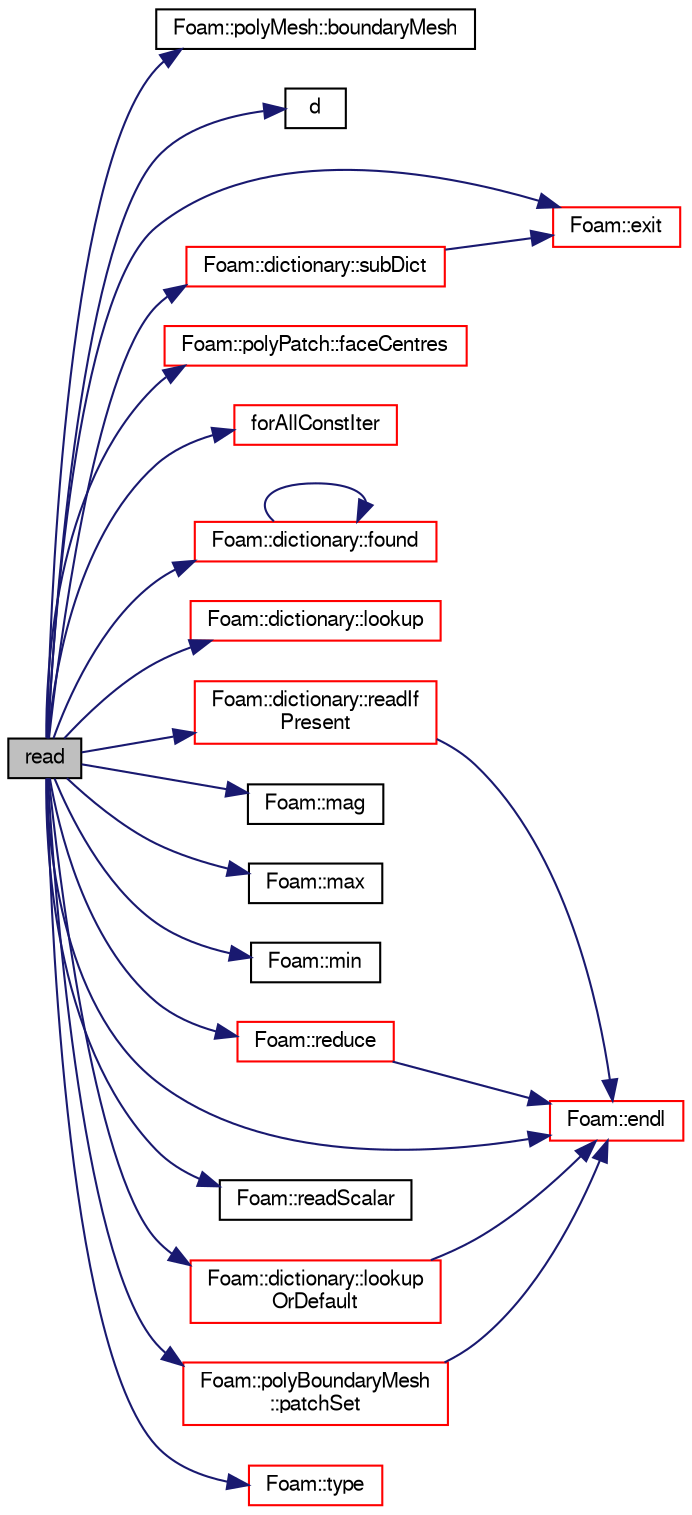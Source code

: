 digraph "read"
{
  bgcolor="transparent";
  edge [fontname="FreeSans",fontsize="10",labelfontname="FreeSans",labelfontsize="10"];
  node [fontname="FreeSans",fontsize="10",shape=record];
  rankdir="LR";
  Node1466 [label="read",height=0.2,width=0.4,color="black", fillcolor="grey75", style="filled", fontcolor="black"];
  Node1466 -> Node1467 [color="midnightblue",fontsize="10",style="solid",fontname="FreeSans"];
  Node1467 [label="Foam::polyMesh::boundaryMesh",height=0.2,width=0.4,color="black",URL="$a27410.html#a9f2b68c134340291eda6197f47f25484",tooltip="Return boundary mesh. "];
  Node1466 -> Node1468 [color="midnightblue",fontsize="10",style="solid",fontname="FreeSans"];
  Node1468 [label="d",height=0.2,width=0.4,color="black",URL="$a38951.html#aa182a9055736468dd160f12649a01fd1"];
  Node1466 -> Node1469 [color="midnightblue",fontsize="10",style="solid",fontname="FreeSans"];
  Node1469 [label="Foam::endl",height=0.2,width=0.4,color="red",URL="$a21124.html#a2db8fe02a0d3909e9351bb4275b23ce4",tooltip="Add newline and flush stream. "];
  Node1466 -> Node1471 [color="midnightblue",fontsize="10",style="solid",fontname="FreeSans"];
  Node1471 [label="Foam::exit",height=0.2,width=0.4,color="red",URL="$a21124.html#a06ca7250d8e89caf05243ec094843642"];
  Node1466 -> Node1516 [color="midnightblue",fontsize="10",style="solid",fontname="FreeSans"];
  Node1516 [label="Foam::polyPatch::faceCentres",height=0.2,width=0.4,color="red",URL="$a27478.html#a7eedbc42527b683112bf222f221a714c",tooltip="Return face centres. "];
  Node1466 -> Node1519 [color="midnightblue",fontsize="10",style="solid",fontname="FreeSans"];
  Node1519 [label="forAllConstIter",height=0.2,width=0.4,color="red",URL="$a38141.html#ae21e2836509b0fa7f7cedf6493b11b09"];
  Node1466 -> Node1524 [color="midnightblue",fontsize="10",style="solid",fontname="FreeSans"];
  Node1524 [label="Foam::dictionary::found",height=0.2,width=0.4,color="red",URL="$a26014.html#adcd3d5d43253006ef145e56b43025d28",tooltip="Search dictionary for given keyword. "];
  Node1524 -> Node1524 [color="midnightblue",fontsize="10",style="solid",fontname="FreeSans"];
  Node1466 -> Node1527 [color="midnightblue",fontsize="10",style="solid",fontname="FreeSans"];
  Node1527 [label="Foam::dictionary::lookup",height=0.2,width=0.4,color="red",URL="$a26014.html#a6a0727fa523e48977e27348663def509",tooltip="Find and return an entry data stream. "];
  Node1466 -> Node1774 [color="midnightblue",fontsize="10",style="solid",fontname="FreeSans"];
  Node1774 [label="Foam::dictionary::lookup\lOrDefault",height=0.2,width=0.4,color="red",URL="$a26014.html#a69ee064dcc6d649df523e02e5c242922",tooltip="Find and return a T,. "];
  Node1774 -> Node1469 [color="midnightblue",fontsize="10",style="solid",fontname="FreeSans"];
  Node1466 -> Node1553 [color="midnightblue",fontsize="10",style="solid",fontname="FreeSans"];
  Node1553 [label="Foam::mag",height=0.2,width=0.4,color="black",URL="$a21124.html#a929da2a3fdcf3dacbbe0487d3a330dae"];
  Node1466 -> Node1681 [color="midnightblue",fontsize="10",style="solid",fontname="FreeSans"];
  Node1681 [label="Foam::max",height=0.2,width=0.4,color="black",URL="$a21124.html#ac993e906cf2774ae77e666bc24e81733"];
  Node1466 -> Node1682 [color="midnightblue",fontsize="10",style="solid",fontname="FreeSans"];
  Node1682 [label="Foam::min",height=0.2,width=0.4,color="black",URL="$a21124.html#a253e112ad2d56d96230ff39ea7f442dc"];
  Node1466 -> Node1777 [color="midnightblue",fontsize="10",style="solid",fontname="FreeSans"];
  Node1777 [label="Foam::polyBoundaryMesh\l::patchSet",height=0.2,width=0.4,color="red",URL="$a27402.html#abe10e35312c29750b51357d9058ca8be",tooltip="Return the set of patch IDs corresponding to the given names. "];
  Node1777 -> Node1469 [color="midnightblue",fontsize="10",style="solid",fontname="FreeSans"];
  Node1466 -> Node1615 [color="midnightblue",fontsize="10",style="solid",fontname="FreeSans"];
  Node1615 [label="Foam::dictionary::readIf\lPresent",height=0.2,width=0.4,color="red",URL="$a26014.html#ad4bd008e6ee208313f2c3a963ee1170d",tooltip="Find an entry if present, and assign to T. "];
  Node1615 -> Node1469 [color="midnightblue",fontsize="10",style="solid",fontname="FreeSans"];
  Node1466 -> Node1639 [color="midnightblue",fontsize="10",style="solid",fontname="FreeSans"];
  Node1639 [label="Foam::readScalar",height=0.2,width=0.4,color="black",URL="$a21124.html#a828d57f6d9b9806c086a3f840a147115",tooltip="Read whole of buf as a scalar. Return true if succesful. "];
  Node1466 -> Node1792 [color="midnightblue",fontsize="10",style="solid",fontname="FreeSans"];
  Node1792 [label="Foam::reduce",height=0.2,width=0.4,color="red",URL="$a21124.html#a7ffd6af4acc2eb9ba72ee296b5ecda23"];
  Node1792 -> Node1469 [color="midnightblue",fontsize="10",style="solid",fontname="FreeSans"];
  Node1466 -> Node1619 [color="midnightblue",fontsize="10",style="solid",fontname="FreeSans"];
  Node1619 [label="Foam::dictionary::subDict",height=0.2,width=0.4,color="red",URL="$a26014.html#aaa26b5f2da6aff5a6a59af5407f1bf59",tooltip="Find and return a sub-dictionary. "];
  Node1619 -> Node1471 [color="midnightblue",fontsize="10",style="solid",fontname="FreeSans"];
  Node1466 -> Node1582 [color="midnightblue",fontsize="10",style="solid",fontname="FreeSans"];
  Node1582 [label="Foam::type",height=0.2,width=0.4,color="red",URL="$a21124.html#aec48583af672626378f501eb9fc32cd1",tooltip="Return the file type: DIRECTORY or FILE. "];
}
